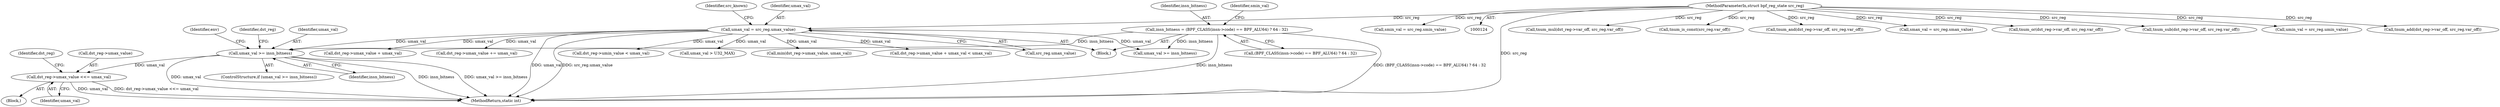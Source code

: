 digraph "0_linux_bb7f0f989ca7de1153bd128a40a71709e339fa03_0@pointer" {
"1000671" [label="(Call,dst_reg->umax_value <<= umax_val)"];
"1000653" [label="(Call,umax_val >= insn_bitness)"];
"1000175" [label="(Call,umax_val = src_reg.umax_value)"];
"1000128" [label="(MethodParameterIn,struct bpf_reg_state src_reg)"];
"1000149" [label="(Call,insn_bitness = (BPF_CLASS(insn->code) == BPF_ALU64) ? 64 : 32)"];
"1000658" [label="(Identifier,env)"];
"1000339" [label="(Call,dst_reg->umin_value < umax_val)"];
"1000175" [label="(Call,umax_val = src_reg.umax_value)"];
"1000803" [label="(MethodReturn,static int)"];
"1000384" [label="(Call,tnum_mul(dst_reg->var_off, src_reg.var_off))"];
"1000668" [label="(Identifier,dst_reg)"];
"1000150" [label="(Identifier,insn_bitness)"];
"1000177" [label="(Call,src_reg.umax_value)"];
"1000182" [label="(Call,tnum_is_const(src_reg.var_off))"];
"1000491" [label="(Call,tnum_and(dst_reg->var_off, src_reg.var_off))"];
"1000678" [label="(Identifier,dst_reg)"];
"1000181" [label="(Identifier,src_known)"];
"1000149" [label="(Call,insn_bitness = (BPF_CLASS(insn->code) == BPF_ALU64) ? 64 : 32)"];
"1000261" [label="(Call,dst_reg->umax_value + umax_val)"];
"1000285" [label="(Call,dst_reg->umax_value += umax_val)"];
"1000151" [label="(Call,(BPF_CLASS(insn->code) == BPF_ALU64) ? 64 : 32)"];
"1000165" [label="(Call,smax_val = src_reg.smax_value)"];
"1000721" [label="(Call,umax_val >= insn_bitness)"];
"1000652" [label="(ControlStructure,if (umax_val >= insn_bitness))"];
"1000580" [label="(Call,tnum_or(dst_reg->var_off, src_reg.var_off))"];
"1000665" [label="(Block,)"];
"1000675" [label="(Identifier,umax_val)"];
"1000371" [label="(Call,tnum_sub(dst_reg->var_off, src_reg.var_off))"];
"1000409" [label="(Call,umax_val > U32_MAX)"];
"1000170" [label="(Call,umin_val = src_reg.umin_value)"];
"1000161" [label="(Identifier,smin_val)"];
"1000511" [label="(Call,min(dst_reg->umax_value, umax_val))"];
"1000176" [label="(Identifier,umax_val)"];
"1000260" [label="(Call,dst_reg->umax_value + umax_val < umax_val)"];
"1000129" [label="(Block,)"];
"1000653" [label="(Call,umax_val >= insn_bitness)"];
"1000654" [label="(Identifier,umax_val)"];
"1000671" [label="(Call,dst_reg->umax_value <<= umax_val)"];
"1000294" [label="(Call,tnum_add(dst_reg->var_off, src_reg.var_off))"];
"1000655" [label="(Identifier,insn_bitness)"];
"1000128" [label="(MethodParameterIn,struct bpf_reg_state src_reg)"];
"1000160" [label="(Call,smin_val = src_reg.smin_value)"];
"1000672" [label="(Call,dst_reg->umax_value)"];
"1000671" -> "1000665"  [label="AST: "];
"1000671" -> "1000675"  [label="CFG: "];
"1000672" -> "1000671"  [label="AST: "];
"1000675" -> "1000671"  [label="AST: "];
"1000678" -> "1000671"  [label="CFG: "];
"1000671" -> "1000803"  [label="DDG: umax_val"];
"1000671" -> "1000803"  [label="DDG: dst_reg->umax_value <<= umax_val"];
"1000653" -> "1000671"  [label="DDG: umax_val"];
"1000653" -> "1000652"  [label="AST: "];
"1000653" -> "1000655"  [label="CFG: "];
"1000654" -> "1000653"  [label="AST: "];
"1000655" -> "1000653"  [label="AST: "];
"1000658" -> "1000653"  [label="CFG: "];
"1000668" -> "1000653"  [label="CFG: "];
"1000653" -> "1000803"  [label="DDG: insn_bitness"];
"1000653" -> "1000803"  [label="DDG: umax_val >= insn_bitness"];
"1000653" -> "1000803"  [label="DDG: umax_val"];
"1000175" -> "1000653"  [label="DDG: umax_val"];
"1000149" -> "1000653"  [label="DDG: insn_bitness"];
"1000175" -> "1000129"  [label="AST: "];
"1000175" -> "1000177"  [label="CFG: "];
"1000176" -> "1000175"  [label="AST: "];
"1000177" -> "1000175"  [label="AST: "];
"1000181" -> "1000175"  [label="CFG: "];
"1000175" -> "1000803"  [label="DDG: umax_val"];
"1000175" -> "1000803"  [label="DDG: src_reg.umax_value"];
"1000128" -> "1000175"  [label="DDG: src_reg"];
"1000175" -> "1000260"  [label="DDG: umax_val"];
"1000175" -> "1000261"  [label="DDG: umax_val"];
"1000175" -> "1000285"  [label="DDG: umax_val"];
"1000175" -> "1000339"  [label="DDG: umax_val"];
"1000175" -> "1000409"  [label="DDG: umax_val"];
"1000175" -> "1000511"  [label="DDG: umax_val"];
"1000175" -> "1000721"  [label="DDG: umax_val"];
"1000128" -> "1000124"  [label="AST: "];
"1000128" -> "1000803"  [label="DDG: src_reg"];
"1000128" -> "1000160"  [label="DDG: src_reg"];
"1000128" -> "1000165"  [label="DDG: src_reg"];
"1000128" -> "1000170"  [label="DDG: src_reg"];
"1000128" -> "1000182"  [label="DDG: src_reg"];
"1000128" -> "1000294"  [label="DDG: src_reg"];
"1000128" -> "1000371"  [label="DDG: src_reg"];
"1000128" -> "1000384"  [label="DDG: src_reg"];
"1000128" -> "1000491"  [label="DDG: src_reg"];
"1000128" -> "1000580"  [label="DDG: src_reg"];
"1000149" -> "1000129"  [label="AST: "];
"1000149" -> "1000151"  [label="CFG: "];
"1000150" -> "1000149"  [label="AST: "];
"1000151" -> "1000149"  [label="AST: "];
"1000161" -> "1000149"  [label="CFG: "];
"1000149" -> "1000803"  [label="DDG: (BPF_CLASS(insn->code) == BPF_ALU64) ? 64 : 32"];
"1000149" -> "1000803"  [label="DDG: insn_bitness"];
"1000149" -> "1000721"  [label="DDG: insn_bitness"];
}
